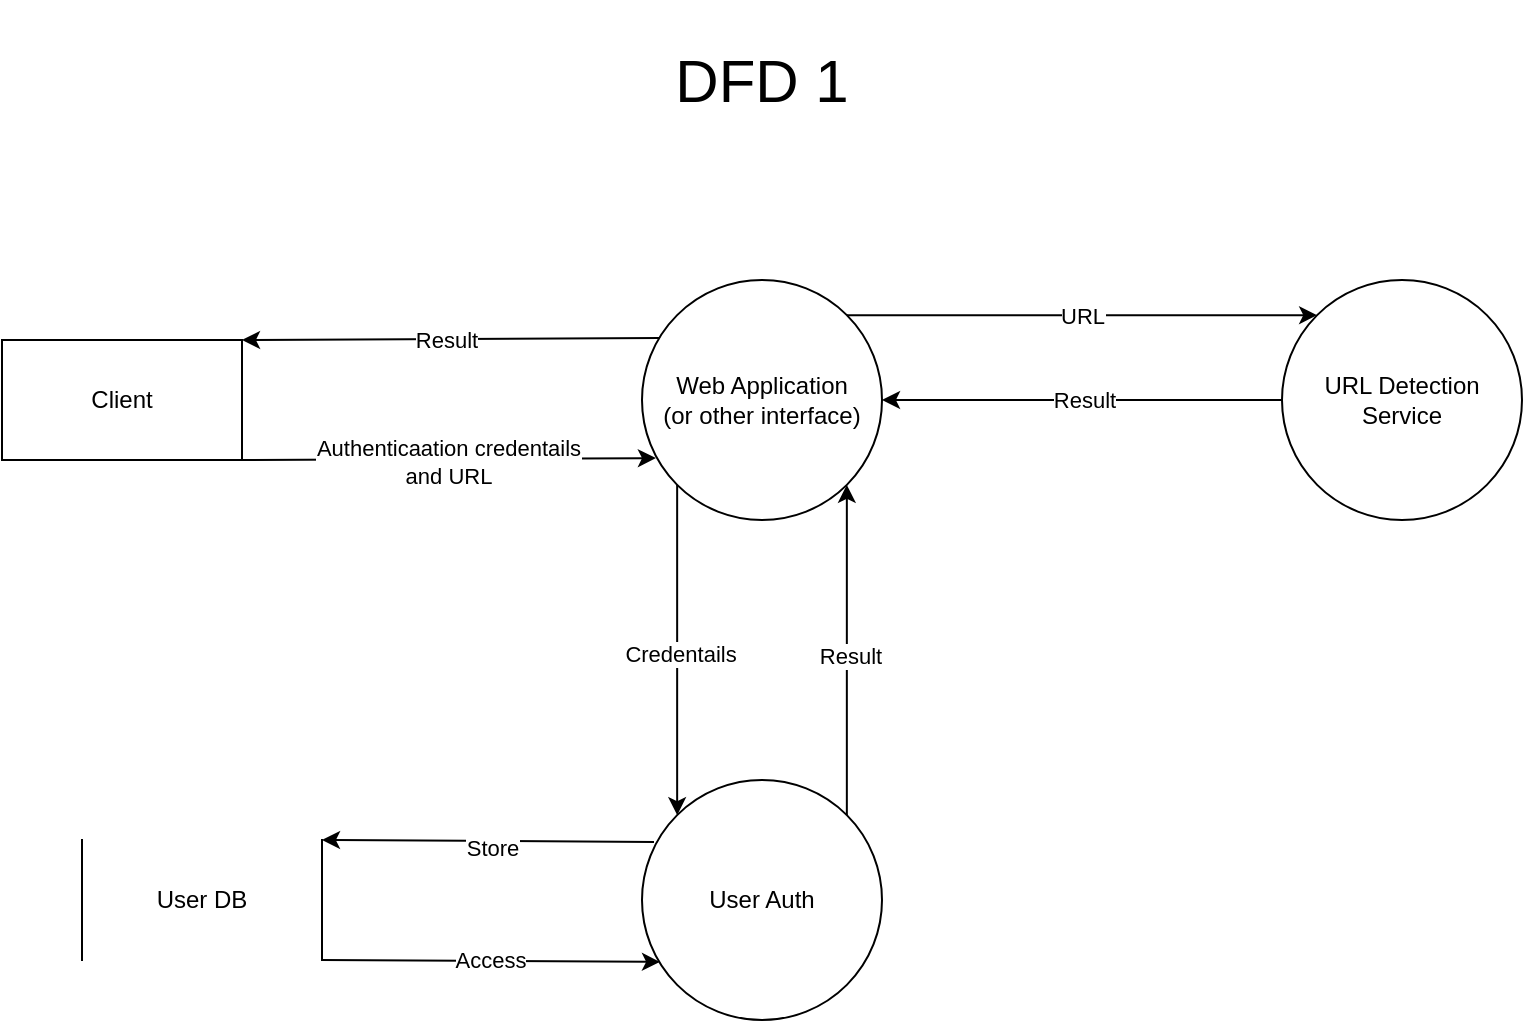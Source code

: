 <mxfile version="23.1.5" type="device">
  <diagram name="Page-1" id="WGwugYmZtKNsKfTP5KeL">
    <mxGraphModel dx="880" dy="532" grid="1" gridSize="10" guides="1" tooltips="1" connect="1" arrows="1" fold="1" page="1" pageScale="1" pageWidth="850" pageHeight="1100" math="0" shadow="0">
      <root>
        <mxCell id="0" />
        <mxCell id="1" parent="0" />
        <mxCell id="GvKZLdbF-9AuFxfO0sd9-1" value="Client" style="rounded=0;whiteSpace=wrap;html=1;" vertex="1" parent="1">
          <mxGeometry x="160" y="250" width="120" height="60" as="geometry" />
        </mxCell>
        <mxCell id="GvKZLdbF-9AuFxfO0sd9-2" value="Web Application&lt;br&gt;(or other interface)" style="ellipse;whiteSpace=wrap;html=1;aspect=fixed;" vertex="1" parent="1">
          <mxGeometry x="480" y="220" width="120" height="120" as="geometry" />
        </mxCell>
        <mxCell id="GvKZLdbF-9AuFxfO0sd9-3" value="" style="endArrow=classic;html=1;rounded=0;exitX=1;exitY=1;exitDx=0;exitDy=0;entryX=0.058;entryY=0.742;entryDx=0;entryDy=0;entryPerimeter=0;" edge="1" parent="1" source="GvKZLdbF-9AuFxfO0sd9-1" target="GvKZLdbF-9AuFxfO0sd9-2">
          <mxGeometry width="50" height="50" relative="1" as="geometry">
            <mxPoint x="287" y="310" as="sourcePoint" />
            <mxPoint x="477" y="310" as="targetPoint" />
          </mxGeometry>
        </mxCell>
        <mxCell id="GvKZLdbF-9AuFxfO0sd9-4" value="Authenticaation credentails&lt;br&gt;and URL" style="edgeLabel;html=1;align=center;verticalAlign=middle;resizable=0;points=[];" vertex="1" connectable="0" parent="GvKZLdbF-9AuFxfO0sd9-3">
          <mxGeometry x="-0.01" y="-2" relative="1" as="geometry">
            <mxPoint y="-1" as="offset" />
          </mxGeometry>
        </mxCell>
        <mxCell id="GvKZLdbF-9AuFxfO0sd9-5" value="User Auth" style="ellipse;whiteSpace=wrap;html=1;aspect=fixed;" vertex="1" parent="1">
          <mxGeometry x="480" y="470" width="120" height="120" as="geometry" />
        </mxCell>
        <mxCell id="GvKZLdbF-9AuFxfO0sd9-6" value="" style="endArrow=classic;html=1;rounded=0;entryX=1;entryY=0;entryDx=0;entryDy=0;exitX=0.075;exitY=0.242;exitDx=0;exitDy=0;exitPerimeter=0;" edge="1" parent="1" source="GvKZLdbF-9AuFxfO0sd9-2" target="GvKZLdbF-9AuFxfO0sd9-1">
          <mxGeometry width="50" height="50" relative="1" as="geometry">
            <mxPoint x="400" y="400" as="sourcePoint" />
            <mxPoint x="450" y="350" as="targetPoint" />
          </mxGeometry>
        </mxCell>
        <mxCell id="GvKZLdbF-9AuFxfO0sd9-7" value="Result" style="edgeLabel;html=1;align=center;verticalAlign=middle;resizable=0;points=[];" vertex="1" connectable="0" parent="GvKZLdbF-9AuFxfO0sd9-6">
          <mxGeometry x="0.024" relative="1" as="geometry">
            <mxPoint as="offset" />
          </mxGeometry>
        </mxCell>
        <mxCell id="GvKZLdbF-9AuFxfO0sd9-8" value="" style="endArrow=classic;html=1;rounded=0;exitX=0;exitY=1;exitDx=0;exitDy=0;entryX=0;entryY=0;entryDx=0;entryDy=0;" edge="1" parent="1" source="GvKZLdbF-9AuFxfO0sd9-2" target="GvKZLdbF-9AuFxfO0sd9-5">
          <mxGeometry width="50" height="50" relative="1" as="geometry">
            <mxPoint x="400" y="400" as="sourcePoint" />
            <mxPoint x="450" y="350" as="targetPoint" />
          </mxGeometry>
        </mxCell>
        <mxCell id="GvKZLdbF-9AuFxfO0sd9-10" value="Credentails" style="edgeLabel;html=1;align=center;verticalAlign=middle;resizable=0;points=[];" vertex="1" connectable="0" parent="GvKZLdbF-9AuFxfO0sd9-8">
          <mxGeometry x="0.024" y="1" relative="1" as="geometry">
            <mxPoint as="offset" />
          </mxGeometry>
        </mxCell>
        <mxCell id="GvKZLdbF-9AuFxfO0sd9-9" value="" style="endArrow=classic;html=1;rounded=0;entryX=1;entryY=1;entryDx=0;entryDy=0;exitX=1;exitY=0;exitDx=0;exitDy=0;" edge="1" parent="1" source="GvKZLdbF-9AuFxfO0sd9-5" target="GvKZLdbF-9AuFxfO0sd9-2">
          <mxGeometry width="50" height="50" relative="1" as="geometry">
            <mxPoint x="400" y="400" as="sourcePoint" />
            <mxPoint x="450" y="350" as="targetPoint" />
          </mxGeometry>
        </mxCell>
        <mxCell id="GvKZLdbF-9AuFxfO0sd9-11" value="Result" style="edgeLabel;html=1;align=center;verticalAlign=middle;resizable=0;points=[];" vertex="1" connectable="0" parent="GvKZLdbF-9AuFxfO0sd9-9">
          <mxGeometry x="-0.036" y="-1" relative="1" as="geometry">
            <mxPoint as="offset" />
          </mxGeometry>
        </mxCell>
        <mxCell id="GvKZLdbF-9AuFxfO0sd9-12" value="User DB" style="shape=partialRectangle;whiteSpace=wrap;html=1;bottom=0;top=0;fillColor=none;" vertex="1" parent="1">
          <mxGeometry x="200" y="500" width="120" height="60" as="geometry" />
        </mxCell>
        <mxCell id="GvKZLdbF-9AuFxfO0sd9-13" value="" style="endArrow=classic;html=1;rounded=0;entryX=1;entryY=0;entryDx=0;entryDy=0;exitX=0.05;exitY=0.258;exitDx=0;exitDy=0;exitPerimeter=0;" edge="1" parent="1" source="GvKZLdbF-9AuFxfO0sd9-5" target="GvKZLdbF-9AuFxfO0sd9-12">
          <mxGeometry width="50" height="50" relative="1" as="geometry">
            <mxPoint x="440" y="520" as="sourcePoint" />
            <mxPoint x="450" y="450" as="targetPoint" />
          </mxGeometry>
        </mxCell>
        <mxCell id="GvKZLdbF-9AuFxfO0sd9-15" value="Store" style="edgeLabel;html=1;align=center;verticalAlign=middle;resizable=0;points=[];" vertex="1" connectable="0" parent="GvKZLdbF-9AuFxfO0sd9-13">
          <mxGeometry x="-0.024" y="3" relative="1" as="geometry">
            <mxPoint as="offset" />
          </mxGeometry>
        </mxCell>
        <mxCell id="GvKZLdbF-9AuFxfO0sd9-14" value="" style="endArrow=classic;html=1;rounded=0;exitX=1;exitY=1;exitDx=0;exitDy=0;entryX=0.075;entryY=0.758;entryDx=0;entryDy=0;entryPerimeter=0;" edge="1" parent="1" source="GvKZLdbF-9AuFxfO0sd9-12" target="GvKZLdbF-9AuFxfO0sd9-5">
          <mxGeometry width="50" height="50" relative="1" as="geometry">
            <mxPoint x="400" y="500" as="sourcePoint" />
            <mxPoint x="450" y="450" as="targetPoint" />
          </mxGeometry>
        </mxCell>
        <mxCell id="GvKZLdbF-9AuFxfO0sd9-16" value="Access" style="edgeLabel;html=1;align=center;verticalAlign=middle;resizable=0;points=[];" vertex="1" connectable="0" parent="GvKZLdbF-9AuFxfO0sd9-14">
          <mxGeometry x="-0.006" y="1" relative="1" as="geometry">
            <mxPoint as="offset" />
          </mxGeometry>
        </mxCell>
        <mxCell id="GvKZLdbF-9AuFxfO0sd9-18" value="URL Detection Service" style="ellipse;whiteSpace=wrap;html=1;aspect=fixed;" vertex="1" parent="1">
          <mxGeometry x="800" y="220" width="120" height="120" as="geometry" />
        </mxCell>
        <mxCell id="GvKZLdbF-9AuFxfO0sd9-19" value="" style="endArrow=classic;html=1;rounded=0;exitX=1;exitY=0;exitDx=0;exitDy=0;entryX=0;entryY=0;entryDx=0;entryDy=0;" edge="1" parent="1" source="GvKZLdbF-9AuFxfO0sd9-2" target="GvKZLdbF-9AuFxfO0sd9-18">
          <mxGeometry width="50" height="50" relative="1" as="geometry">
            <mxPoint x="560" y="400" as="sourcePoint" />
            <mxPoint x="770" y="260" as="targetPoint" />
          </mxGeometry>
        </mxCell>
        <mxCell id="GvKZLdbF-9AuFxfO0sd9-21" value="URL" style="edgeLabel;html=1;align=center;verticalAlign=middle;resizable=0;points=[];" vertex="1" connectable="0" parent="GvKZLdbF-9AuFxfO0sd9-19">
          <mxGeometry relative="1" as="geometry">
            <mxPoint as="offset" />
          </mxGeometry>
        </mxCell>
        <mxCell id="GvKZLdbF-9AuFxfO0sd9-20" value="" style="endArrow=classic;html=1;rounded=0;entryX=1;entryY=0.5;entryDx=0;entryDy=0;exitX=0;exitY=0.5;exitDx=0;exitDy=0;" edge="1" parent="1" source="GvKZLdbF-9AuFxfO0sd9-18" target="GvKZLdbF-9AuFxfO0sd9-2">
          <mxGeometry width="50" height="50" relative="1" as="geometry">
            <mxPoint x="560" y="400" as="sourcePoint" />
            <mxPoint x="610" y="350" as="targetPoint" />
          </mxGeometry>
        </mxCell>
        <mxCell id="GvKZLdbF-9AuFxfO0sd9-22" value="Result" style="edgeLabel;html=1;align=center;verticalAlign=middle;resizable=0;points=[];" vertex="1" connectable="0" parent="GvKZLdbF-9AuFxfO0sd9-20">
          <mxGeometry x="-0.01" relative="1" as="geometry">
            <mxPoint as="offset" />
          </mxGeometry>
        </mxCell>
        <mxCell id="GvKZLdbF-9AuFxfO0sd9-23" value="&lt;font style=&quot;font-size: 30px;&quot;&gt;DFD 1&lt;/font&gt;" style="text;html=1;align=center;verticalAlign=middle;whiteSpace=wrap;rounded=0;" vertex="1" parent="1">
          <mxGeometry x="440" y="80" width="200" height="80" as="geometry" />
        </mxCell>
      </root>
    </mxGraphModel>
  </diagram>
</mxfile>

